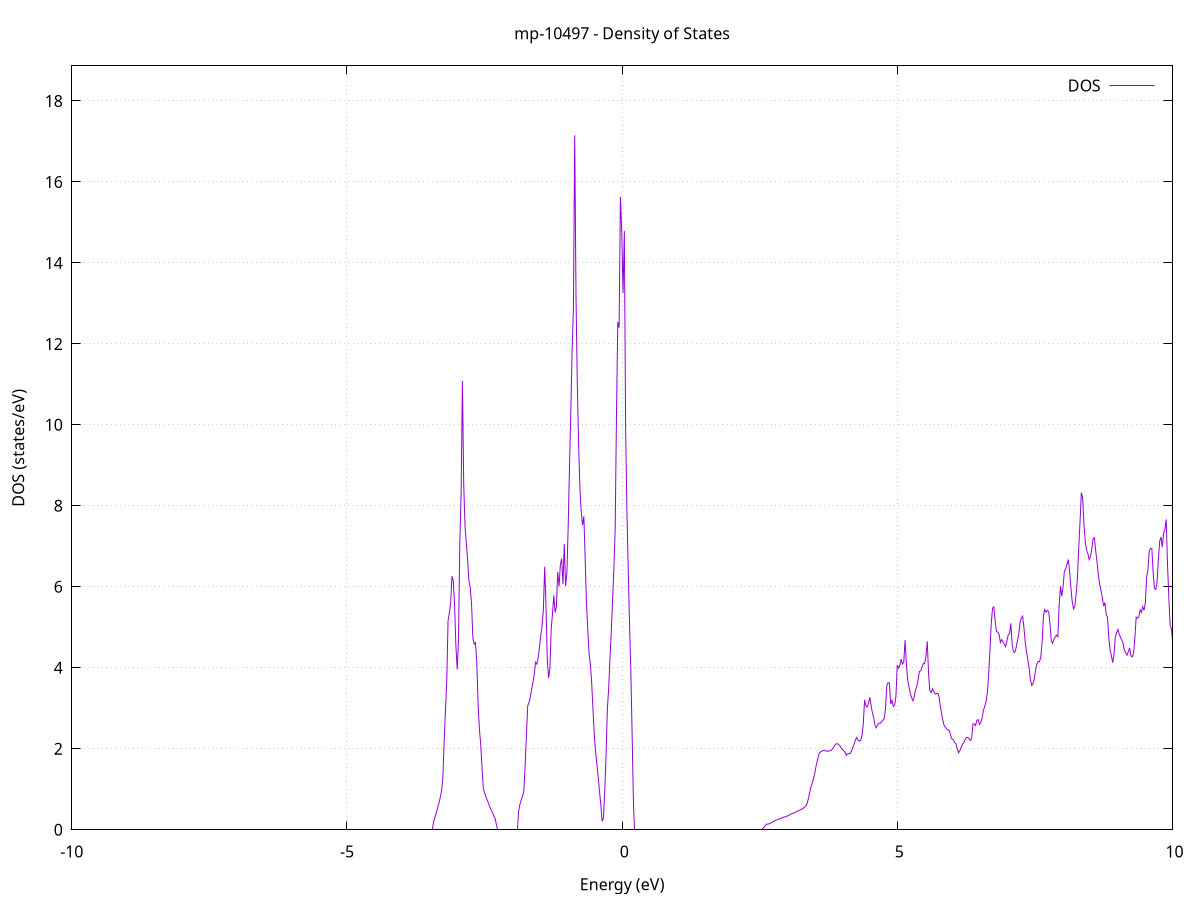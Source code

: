 set title 'mp-10497 - Density of States'
set xlabel 'Energy (eV)'
set ylabel 'DOS (states/eV)'
set grid
set xrange [-10:10]
set yrange [0:18.866]
set xzeroaxis lt -1
set terminal png size 800,600
set output 'mp-10497_dos_gnuplot.png'
plot '-' using 1:2 with lines title 'DOS'
-34.813600 0.000000
-34.789800 0.000000
-34.766100 0.000000
-34.742400 0.000000
-34.718700 0.000000
-34.694900 0.000000
-34.671200 0.000000
-34.647500 0.000000
-34.623800 0.000000
-34.600000 0.000000
-34.576300 0.000000
-34.552600 0.000000
-34.528900 0.000000
-34.505100 0.000000
-34.481400 0.000000
-34.457700 0.000000
-34.434000 0.000000
-34.410200 0.000000
-34.386500 0.000000
-34.362800 0.000000
-34.339000 0.000000
-34.315300 0.000000
-34.291600 0.000000
-34.267900 0.000000
-34.244100 0.000000
-34.220400 0.000000
-34.196700 0.000000
-34.173000 0.000000
-34.149200 0.000000
-34.125500 0.000000
-34.101800 0.000000
-34.078100 0.000000
-34.054300 0.000000
-34.030600 0.000000
-34.006900 0.000000
-33.983200 0.000000
-33.959400 0.000000
-33.935700 0.000000
-33.912000 0.000000
-33.888300 0.000000
-33.864500 0.000000
-33.840800 0.000000
-33.817100 0.000000
-33.793400 0.000000
-33.769600 0.000000
-33.745900 0.000000
-33.722200 0.000000
-33.698400 0.000000
-33.674700 0.000000
-33.651000 0.000000
-33.627300 0.000000
-33.603500 0.000000
-33.579800 0.000000
-33.556100 0.000000
-33.532400 0.000000
-33.508600 0.000000
-33.484900 0.000000
-33.461200 0.000000
-33.437500 0.000000
-33.413700 0.000000
-33.390000 0.000000
-33.366300 0.000000
-33.342600 0.000000
-33.318800 0.000000
-33.295100 0.000000
-33.271400 0.000000
-33.247700 0.000000
-33.223900 0.000000
-33.200200 0.000000
-33.176500 0.000000
-33.152800 0.000000
-33.129000 0.000000
-33.105300 0.000000
-33.081600 0.000000
-33.057800 0.000000
-33.034100 0.000000
-33.010400 0.000000
-32.986700 0.000000
-32.962900 0.000000
-32.939200 0.000000
-32.915500 0.000000
-32.891800 0.000000
-32.868000 0.000000
-32.844300 0.000000
-32.820600 0.000000
-32.796900 0.000000
-32.773100 0.000000
-32.749400 0.000000
-32.725700 0.000000
-32.702000 0.000000
-32.678200 0.000000
-32.654500 33.841300
-32.630800 0.000000
-32.607100 0.000000
-32.583300 0.000000
-32.559600 0.000000
-32.535900 0.000000
-32.512200 0.000000
-32.488400 0.000000
-32.464700 0.000000
-32.441000 0.000000
-32.417300 0.000000
-32.393500 0.000000
-32.369800 0.000000
-32.346100 0.000000
-32.322300 0.000000
-32.298600 0.000000
-32.274900 0.000000
-32.251200 0.000000
-32.227400 0.000000
-32.203700 0.000000
-32.180000 0.000000
-32.156300 0.000000
-32.132500 0.000000
-32.108800 0.000000
-32.085100 0.000000
-32.061400 0.000000
-32.037600 0.000000
-32.013900 0.000000
-31.990200 0.000000
-31.966500 0.000000
-31.942700 0.000000
-31.919000 0.000000
-31.895300 0.000000
-31.871600 0.000000
-31.847800 0.000000
-31.824100 0.000000
-31.800400 0.000000
-31.776700 0.000000
-31.752900 0.000000
-31.729200 0.000000
-31.705500 0.000000
-31.681700 0.000000
-31.658000 0.000000
-31.634300 0.000000
-31.610600 0.000000
-31.586800 0.000000
-31.563100 0.000000
-31.539400 0.000000
-31.515700 0.000000
-31.491900 0.000000
-31.468200 0.000000
-31.444500 0.000000
-31.420800 0.000000
-31.397000 0.000000
-31.373300 0.000000
-31.349600 0.000000
-31.325900 0.000000
-31.302100 0.000000
-31.278400 0.000000
-31.254700 0.000000
-31.231000 0.000000
-31.207200 0.000000
-31.183500 0.000000
-31.159800 0.000000
-31.136100 0.000000
-31.112300 0.000000
-31.088600 0.000000
-31.064900 0.000000
-31.041100 0.000000
-31.017400 0.000000
-30.993700 0.000000
-30.970000 0.000000
-30.946200 0.000000
-30.922500 0.000000
-30.898800 0.000000
-30.875100 0.000000
-30.851300 0.000000
-30.827600 0.000000
-30.803900 0.000000
-30.780200 0.000000
-30.756400 0.000000
-30.732700 0.000000
-30.709000 0.000000
-30.685300 0.000000
-30.661500 0.000000
-30.637800 0.000000
-30.614100 0.000000
-30.590400 0.000000
-30.566600 0.000000
-30.542900 0.000000
-30.519200 0.000000
-30.495500 0.000000
-30.471700 0.000000
-30.448000 0.000000
-30.424300 0.000000
-30.400500 0.000000
-30.376800 0.000000
-30.353100 0.000000
-30.329400 0.000000
-30.305600 0.000000
-30.281900 0.000000
-30.258200 0.000000
-30.234500 0.000000
-30.210700 0.000000
-30.187000 0.000000
-30.163300 0.000000
-30.139600 0.000000
-30.115800 0.000000
-30.092100 0.000000
-30.068400 0.000000
-30.044700 0.000000
-30.020900 0.000000
-29.997200 0.000000
-29.973500 0.000000
-29.949800 0.000000
-29.926000 0.000000
-29.902300 0.000000
-29.878600 0.000000
-29.854900 0.000000
-29.831100 0.000000
-29.807400 0.000000
-29.783700 0.000000
-29.760000 0.000000
-29.736200 0.000000
-29.712500 0.000000
-29.688800 0.000000
-29.665000 0.000000
-29.641300 0.000000
-29.617600 0.000000
-29.593900 0.000000
-29.570100 0.000000
-29.546400 0.000000
-29.522700 0.000000
-29.499000 0.000000
-29.475200 0.000000
-29.451500 0.000000
-29.427800 0.000000
-29.404100 0.000000
-29.380300 0.000000
-29.356600 0.000000
-29.332900 0.000000
-29.309200 0.000000
-29.285400 0.000000
-29.261700 0.000000
-29.238000 0.000000
-29.214300 0.000000
-29.190500 0.000000
-29.166800 0.000000
-29.143100 0.000000
-29.119400 0.000000
-29.095600 0.000000
-29.071900 0.000000
-29.048200 0.000000
-29.024400 0.000000
-29.000700 0.000000
-28.977000 0.000000
-28.953300 0.000000
-28.929500 0.000000
-28.905800 0.000000
-28.882100 0.000000
-28.858400 0.000000
-28.834600 0.000000
-28.810900 0.000000
-28.787200 0.000000
-28.763500 0.000000
-28.739700 0.000000
-28.716000 0.000000
-28.692300 0.000000
-28.668600 0.000000
-28.644800 0.000000
-28.621100 0.000000
-28.597400 0.000000
-28.573700 0.000000
-28.549900 0.000000
-28.526200 0.000000
-28.502500 0.000000
-28.478800 0.000000
-28.455000 0.000000
-28.431300 0.000000
-28.407600 0.000000
-28.383800 0.000000
-28.360100 0.000000
-28.336400 0.000000
-28.312700 0.000000
-28.288900 0.000000
-28.265200 0.000000
-28.241500 0.000000
-28.217800 0.000000
-28.194000 0.000000
-28.170300 0.000000
-28.146600 0.000000
-28.122900 0.000000
-28.099100 0.000000
-28.075400 0.000000
-28.051700 0.000000
-28.028000 0.000000
-28.004200 0.000000
-27.980500 0.000000
-27.956800 0.000000
-27.933100 0.000000
-27.909300 0.000000
-27.885600 0.000000
-27.861900 0.000000
-27.838200 0.000000
-27.814400 0.000000
-27.790700 0.000000
-27.767000 0.000000
-27.743200 0.000000
-27.719500 0.000000
-27.695800 0.000000
-27.672100 0.000000
-27.648300 0.000000
-27.624600 0.000000
-27.600900 0.000000
-27.577200 0.000000
-27.553400 0.000000
-27.529700 0.000000
-27.506000 0.000000
-27.482300 0.000000
-27.458500 0.000000
-27.434800 0.000000
-27.411100 0.000000
-27.387400 0.000000
-27.363600 0.000000
-27.339900 0.000000
-27.316200 0.000000
-27.292500 0.000000
-27.268700 0.000000
-27.245000 0.000000
-27.221300 0.000000
-27.197600 0.000000
-27.173800 0.000000
-27.150100 0.000000
-27.126400 0.000000
-27.102600 0.000000
-27.078900 0.000000
-27.055200 0.000000
-27.031500 0.000000
-27.007700 0.000000
-26.984000 0.000000
-26.960300 0.000000
-26.936600 0.000000
-26.912800 0.000000
-26.889100 0.000000
-26.865400 0.000000
-26.841700 0.000000
-26.817900 0.000000
-26.794200 0.000000
-26.770500 0.000000
-26.746800 0.000000
-26.723000 0.000000
-26.699300 0.000000
-26.675600 0.000000
-26.651900 0.000000
-26.628100 0.000000
-26.604400 0.000000
-26.580700 0.000000
-26.557000 0.000000
-26.533200 0.000000
-26.509500 0.000000
-26.485800 0.000000
-26.462100 0.000000
-26.438300 0.000000
-26.414600 0.000000
-26.390900 0.000000
-26.367100 0.000000
-26.343400 0.000000
-26.319700 0.000000
-26.296000 0.000000
-26.272200 0.000000
-26.248500 0.000000
-26.224800 0.000000
-26.201100 0.000000
-26.177300 0.000000
-26.153600 0.000000
-26.129900 0.000000
-26.106200 0.000000
-26.082400 0.000000
-26.058700 0.000000
-26.035000 0.000000
-26.011300 0.000000
-25.987500 0.000000
-25.963800 0.000000
-25.940100 0.000000
-25.916400 0.000000
-25.892600 0.000000
-25.868900 0.000000
-25.845200 0.000000
-25.821500 0.000000
-25.797700 0.000000
-25.774000 0.000000
-25.750300 0.000000
-25.726500 0.000000
-25.702800 0.000000
-25.679100 0.000000
-25.655400 0.000000
-25.631600 0.000000
-25.607900 0.000000
-25.584200 0.000000
-25.560500 0.000000
-25.536700 0.000000
-25.513000 0.000000
-25.489300 0.000000
-25.465600 0.000000
-25.441800 0.000000
-25.418100 0.000000
-25.394400 0.000000
-25.370700 0.000000
-25.346900 0.000000
-25.323200 0.000000
-25.299500 0.000000
-25.275800 0.000000
-25.252000 0.000000
-25.228300 0.000000
-25.204600 0.000000
-25.180900 0.000000
-25.157100 0.000000
-25.133400 0.000000
-25.109700 0.000000
-25.085900 0.000000
-25.062200 0.000000
-25.038500 0.000000
-25.014800 0.000000
-24.991000 0.000000
-24.967300 0.000000
-24.943600 0.000000
-24.919900 0.000000
-24.896100 0.000000
-24.872400 0.000000
-24.848700 0.000000
-24.825000 0.000000
-24.801200 0.000000
-24.777500 0.000000
-24.753800 0.000000
-24.730100 0.000000
-24.706300 0.000000
-24.682600 0.000000
-24.658900 0.000000
-24.635200 0.000000
-24.611400 0.000000
-24.587700 0.000000
-24.564000 0.000000
-24.540300 0.000000
-24.516500 0.000000
-24.492800 0.000000
-24.469100 0.000000
-24.445300 0.000000
-24.421600 0.000000
-24.397900 0.000000
-24.374200 0.000000
-24.350400 0.000000
-24.326700 0.000000
-24.303000 0.000000
-24.279300 0.000000
-24.255500 0.000000
-24.231800 0.000000
-24.208100 0.000000
-24.184400 0.000000
-24.160600 0.000000
-24.136900 0.000000
-24.113200 0.000000
-24.089500 0.000000
-24.065700 0.000000
-24.042000 0.000000
-24.018300 0.000000
-23.994600 0.000000
-23.970800 0.000000
-23.947100 0.000000
-23.923400 0.000000
-23.899700 0.000000
-23.875900 0.000000
-23.852200 0.000000
-23.828500 0.000000
-23.804800 0.000000
-23.781000 0.000000
-23.757300 0.000000
-23.733600 0.000000
-23.709800 0.000000
-23.686100 0.000000
-23.662400 0.000000
-23.638700 0.000000
-23.614900 0.000000
-23.591200 0.000000
-23.567500 0.000000
-23.543800 0.000000
-23.520000 0.000000
-23.496300 0.000000
-23.472600 0.000000
-23.448900 0.000000
-23.425100 0.000000
-23.401400 0.000000
-23.377700 0.000000
-23.354000 0.000000
-23.330200 0.000000
-23.306500 0.000000
-23.282800 0.000000
-23.259100 0.000000
-23.235300 0.000000
-23.211600 0.000000
-23.187900 0.000000
-23.164200 0.000000
-23.140400 0.000000
-23.116700 0.000000
-23.093000 0.000000
-23.069200 0.000000
-23.045500 0.000000
-23.021800 0.000000
-22.998100 0.000000
-22.974300 0.000000
-22.950600 0.000000
-22.926900 0.000000
-22.903200 0.000000
-22.879400 0.000000
-22.855700 0.000000
-22.832000 0.000000
-22.808300 0.000000
-22.784500 0.000000
-22.760800 0.000000
-22.737100 0.000000
-22.713400 0.000000
-22.689600 0.000000
-22.665900 0.000000
-22.642200 0.000000
-22.618500 0.000000
-22.594700 0.000000
-22.571000 0.000000
-22.547300 0.000000
-22.523600 0.000000
-22.499800 0.000000
-22.476100 0.000000
-22.452400 0.000000
-22.428600 0.000000
-22.404900 0.000000
-22.381200 0.000000
-22.357500 0.000000
-22.333700 0.000000
-22.310000 0.000000
-22.286300 0.000000
-22.262600 0.000000
-22.238800 0.000000
-22.215100 0.000000
-22.191400 0.000000
-22.167700 0.000000
-22.143900 0.000000
-22.120200 0.000000
-22.096500 0.000000
-22.072800 0.000000
-22.049000 0.000000
-22.025300 0.000000
-22.001600 0.000000
-21.977900 0.000000
-21.954100 0.000000
-21.930400 0.000000
-21.906700 0.000000
-21.883000 0.000000
-21.859200 0.000000
-21.835500 0.000000
-21.811800 0.000000
-21.788000 0.000000
-21.764300 0.000000
-21.740600 0.000000
-21.716900 0.000000
-21.693100 0.000000
-21.669400 0.000000
-21.645700 0.000000
-21.622000 0.000000
-21.598200 0.000000
-21.574500 0.000000
-21.550800 0.000000
-21.527100 0.000000
-21.503300 0.000000
-21.479600 0.000000
-21.455900 0.000000
-21.432200 0.000000
-21.408400 0.000000
-21.384700 0.000000
-21.361000 0.000000
-21.337300 0.000000
-21.313500 0.000000
-21.289800 0.000000
-21.266100 0.000000
-21.242400 0.000000
-21.218600 0.000000
-21.194900 0.000000
-21.171200 0.000000
-21.147400 0.000000
-21.123700 0.000000
-21.100000 0.000000
-21.076300 0.000000
-21.052500 0.000000
-21.028800 0.000000
-21.005100 0.000000
-20.981400 0.000000
-20.957600 0.000000
-20.933900 0.000000
-20.910200 0.000000
-20.886500 0.000000
-20.862700 0.000000
-20.839000 0.000000
-20.815300 0.000000
-20.791600 0.000000
-20.767800 0.000000
-20.744100 0.000000
-20.720400 0.000000
-20.696700 0.000000
-20.672900 0.000000
-20.649200 0.000000
-20.625500 0.000000
-20.601800 0.000000
-20.578000 0.000000
-20.554300 0.000000
-20.530600 0.000000
-20.506900 0.000000
-20.483100 0.000000
-20.459400 0.000000
-20.435700 0.000000
-20.411900 0.000000
-20.388200 0.000000
-20.364500 0.000000
-20.340800 0.000000
-20.317000 0.000000
-20.293300 0.000000
-20.269600 0.000000
-20.245900 0.000000
-20.222100 0.000000
-20.198400 0.000000
-20.174700 0.000000
-20.151000 0.000000
-20.127200 0.000000
-20.103500 0.000000
-20.079800 0.000000
-20.056100 0.000000
-20.032300 0.000000
-20.008600 0.000000
-19.984900 0.000000
-19.961200 0.000000
-19.937400 0.000000
-19.913700 0.000000
-19.890000 0.000000
-19.866300 0.000000
-19.842500 0.000000
-19.818800 0.000000
-19.795100 0.000000
-19.771300 0.000000
-19.747600 0.000000
-19.723900 0.000000
-19.700200 0.000000
-19.676400 0.000000
-19.652700 0.000000
-19.629000 0.000000
-19.605300 0.000000
-19.581500 0.000000
-19.557800 0.000000
-19.534100 0.000000
-19.510400 0.000000
-19.486600 0.000000
-19.462900 0.000000
-19.439200 0.000000
-19.415500 0.000000
-19.391700 0.000000
-19.368000 0.000000
-19.344300 0.000000
-19.320600 0.000000
-19.296800 0.000000
-19.273100 0.000000
-19.249400 0.000000
-19.225700 0.000000
-19.201900 0.000000
-19.178200 0.000000
-19.154500 0.000000
-19.130700 0.000000
-19.107000 0.000000
-19.083300 0.000000
-19.059600 0.000000
-19.035800 0.000000
-19.012100 0.000000
-18.988400 0.000000
-18.964700 0.000000
-18.940900 0.000000
-18.917200 0.000000
-18.893500 0.000000
-18.869800 0.000000
-18.846000 0.000000
-18.822300 0.000000
-18.798600 0.000000
-18.774900 0.000000
-18.751100 0.000000
-18.727400 0.000000
-18.703700 0.000000
-18.680000 0.000000
-18.656200 0.000000
-18.632500 0.000000
-18.608800 0.000000
-18.585100 0.000000
-18.561300 0.000000
-18.537600 0.000000
-18.513900 0.000000
-18.490100 0.000000
-18.466400 0.000000
-18.442700 0.000000
-18.419000 0.000000
-18.395200 0.000000
-18.371500 0.000000
-18.347800 0.000000
-18.324100 0.000000
-18.300300 0.000000
-18.276600 0.000000
-18.252900 0.000000
-18.229200 0.000000
-18.205400 0.000000
-18.181700 0.000000
-18.158000 0.000000
-18.134300 0.000000
-18.110500 0.000000
-18.086800 0.000000
-18.063100 0.000000
-18.039400 0.000000
-18.015600 0.000000
-17.991900 0.000000
-17.968200 0.000000
-17.944500 0.000000
-17.920700 0.000000
-17.897000 0.000000
-17.873300 0.000000
-17.849500 0.000000
-17.825800 0.000000
-17.802100 0.000000
-17.778400 0.000000
-17.754600 0.000000
-17.730900 0.000000
-17.707200 0.000000
-17.683500 0.000000
-17.659700 0.000000
-17.636000 0.000000
-17.612300 0.000000
-17.588600 0.000000
-17.564800 0.000000
-17.541100 0.000000
-17.517400 0.000000
-17.493700 0.000000
-17.469900 0.000000
-17.446200 0.000000
-17.422500 0.000000
-17.398800 0.000000
-17.375000 0.000000
-17.351300 0.000000
-17.327600 0.000000
-17.303900 0.000000
-17.280100 0.000000
-17.256400 0.000000
-17.232700 0.000000
-17.209000 0.000000
-17.185200 0.000000
-17.161500 0.000000
-17.137800 0.000000
-17.114000 0.000000
-17.090300 0.000000
-17.066600 0.000000
-17.042900 0.000000
-17.019100 0.000000
-16.995400 0.000000
-16.971700 0.000000
-16.948000 0.000000
-16.924200 0.000000
-16.900500 0.000000
-16.876800 0.000000
-16.853100 0.000000
-16.829300 0.000000
-16.805600 0.000000
-16.781900 0.000000
-16.758200 0.000000
-16.734400 0.000000
-16.710700 0.000000
-16.687000 0.000000
-16.663300 0.000000
-16.639500 0.000000
-16.615800 0.000000
-16.592100 0.000000
-16.568400 0.000000
-16.544600 0.000000
-16.520900 0.000000
-16.497200 0.000000
-16.473400 0.000000
-16.449700 0.000000
-16.426000 0.000000
-16.402300 0.000000
-16.378500 0.000000
-16.354800 0.000000
-16.331100 0.000000
-16.307400 0.000000
-16.283600 0.000000
-16.259900 0.000000
-16.236200 0.000000
-16.212500 0.000000
-16.188700 0.000000
-16.165000 0.000000
-16.141300 0.000000
-16.117600 0.000000
-16.093800 0.000000
-16.070100 0.000000
-16.046400 0.000000
-16.022700 0.000000
-15.998900 0.000000
-15.975200 0.000000
-15.951500 0.000000
-15.927800 0.000000
-15.904000 0.000000
-15.880300 0.000000
-15.856600 0.000000
-15.832800 0.000000
-15.809100 0.000000
-15.785400 0.000000
-15.761700 0.000000
-15.737900 0.000000
-15.714200 0.000000
-15.690500 0.000000
-15.666800 0.000000
-15.643000 0.000000
-15.619300 0.000000
-15.595600 0.000000
-15.571900 0.000000
-15.548100 0.000000
-15.524400 0.000000
-15.500700 0.000000
-15.477000 0.000000
-15.453200 0.000000
-15.429500 0.000000
-15.405800 0.000000
-15.382100 0.000000
-15.358300 0.000000
-15.334600 0.000000
-15.310900 0.000000
-15.287200 0.000000
-15.263400 0.000000
-15.239700 0.000000
-15.216000 0.000000
-15.192200 0.000000
-15.168500 0.000000
-15.144800 0.000000
-15.121100 0.000000
-15.097300 0.000000
-15.073600 0.000000
-15.049900 0.032700
-15.026200 1.826500
-15.002400 8.317800
-14.978700 14.246000
-14.955000 26.195500
-14.931300 27.872100
-14.907500 24.795100
-14.883800 34.789000
-14.860100 15.314700
-14.836400 19.251700
-14.812600 36.856200
-14.788900 29.532200
-14.765200 41.607200
-14.741500 72.640700
-14.717700 55.333500
-14.694000 54.008800
-14.670300 27.498900
-14.646600 0.000000
-14.622800 0.000000
-14.599100 0.000000
-14.575400 0.000000
-14.551700 0.000000
-14.527900 0.000000
-14.504200 0.000000
-14.480500 0.000000
-14.456700 0.000000
-14.433000 0.000000
-14.409300 0.000000
-14.385600 0.000000
-14.361800 0.000000
-14.338100 0.000000
-14.314400 0.000000
-14.290700 0.000000
-14.266900 0.000000
-14.243200 0.000000
-14.219500 0.000000
-14.195800 0.000000
-14.172000 0.000000
-14.148300 0.000000
-14.124600 0.000000
-14.100900 0.000000
-14.077100 0.000000
-14.053400 0.000000
-14.029700 0.000000
-14.006000 0.000000
-13.982200 0.000000
-13.958500 0.000000
-13.934800 0.000000
-13.911100 0.000000
-13.887300 0.000000
-13.863600 0.000000
-13.839900 0.000000
-13.816100 0.000000
-13.792400 0.000000
-13.768700 0.000000
-13.745000 0.000000
-13.721200 0.000000
-13.697500 0.000000
-13.673800 0.000000
-13.650100 0.000000
-13.626300 0.000000
-13.602600 0.000000
-13.578900 0.000000
-13.555200 0.000000
-13.531400 0.000000
-13.507700 0.000000
-13.484000 0.000000
-13.460300 0.000000
-13.436500 0.000000
-13.412800 0.000000
-13.389100 0.000000
-13.365400 0.000000
-13.341600 0.000000
-13.317900 0.000000
-13.294200 0.000000
-13.270500 0.000000
-13.246700 0.000000
-13.223000 0.000000
-13.199300 0.000000
-13.175500 0.000000
-13.151800 0.000000
-13.128100 0.000000
-13.104400 0.000000
-13.080600 0.000000
-13.056900 0.000000
-13.033200 0.000000
-13.009500 0.000000
-12.985700 0.000000
-12.962000 0.000000
-12.938300 0.000000
-12.914600 0.000000
-12.890800 0.000000
-12.867100 0.000000
-12.843400 0.000000
-12.819700 0.000000
-12.795900 0.000000
-12.772200 0.000000
-12.748500 0.000000
-12.724800 0.000000
-12.701000 0.000000
-12.677300 0.000000
-12.653600 0.000000
-12.629900 0.000000
-12.606100 0.000000
-12.582400 0.000000
-12.558700 0.000000
-12.534900 0.000000
-12.511200 0.000000
-12.487500 0.000000
-12.463800 0.000000
-12.440000 0.000000
-12.416300 0.000000
-12.392600 0.000000
-12.368900 0.000000
-12.345100 0.000000
-12.321400 0.000000
-12.297700 0.000000
-12.274000 0.000000
-12.250200 0.000000
-12.226500 0.000000
-12.202800 0.000000
-12.179100 0.000000
-12.155300 0.000000
-12.131600 0.000000
-12.107900 0.000000
-12.084200 0.000000
-12.060400 0.000000
-12.036700 0.000000
-12.013000 0.000000
-11.989300 0.000000
-11.965500 0.000000
-11.941800 0.000000
-11.918100 0.000000
-11.894300 0.000000
-11.870600 0.000000
-11.846900 0.000000
-11.823200 0.000000
-11.799400 0.000000
-11.775700 0.000000
-11.752000 0.000000
-11.728300 0.000000
-11.704500 0.222700
-11.680800 0.647500
-11.657100 1.015800
-11.633400 1.315700
-11.609600 1.676100
-11.585900 2.142900
-11.562200 2.685100
-11.538500 4.674900
-11.514700 11.321600
-11.491000 15.925900
-11.467300 19.527700
-11.443600 23.202100
-11.419800 22.874300
-11.396100 28.914000
-11.372400 18.060100
-11.348700 10.090100
-11.324900 5.659700
-11.301200 1.014500
-11.277500 0.000000
-11.253800 0.000000
-11.230000 0.000000
-11.206300 0.000000
-11.182600 0.000000
-11.158800 0.000000
-11.135100 0.000000
-11.111400 0.000000
-11.087700 0.000000
-11.063900 0.000000
-11.040200 0.000000
-11.016500 0.000000
-10.992800 0.000000
-10.969000 0.000000
-10.945300 0.000000
-10.921600 0.000000
-10.897900 0.000000
-10.874100 0.000000
-10.850400 0.000000
-10.826700 0.000000
-10.803000 0.000000
-10.779200 0.000000
-10.755500 0.000000
-10.731800 0.000000
-10.708100 0.000000
-10.684300 0.000000
-10.660600 0.000000
-10.636900 0.000000
-10.613200 0.000000
-10.589400 0.000000
-10.565700 0.000000
-10.542000 0.000000
-10.518200 0.000000
-10.494500 0.000000
-10.470800 0.000000
-10.447100 0.000000
-10.423300 0.000000
-10.399600 0.000000
-10.375900 0.000000
-10.352200 0.000000
-10.328400 0.000000
-10.304700 0.000000
-10.281000 0.000000
-10.257300 0.000000
-10.233500 0.000000
-10.209800 0.000000
-10.186100 0.000000
-10.162400 0.000000
-10.138600 0.000000
-10.114900 0.000000
-10.091200 0.000000
-10.067500 0.000000
-10.043700 0.000000
-10.020000 0.000000
-9.996300 0.000000
-9.972600 0.000000
-9.948800 0.000000
-9.925100 0.000000
-9.901400 0.000000
-9.877600 0.000000
-9.853900 0.000000
-9.830200 0.000000
-9.806500 0.000000
-9.782700 0.000000
-9.759000 0.000000
-9.735300 0.000000
-9.711600 0.000000
-9.687800 0.000000
-9.664100 0.000000
-9.640400 0.000000
-9.616700 0.000000
-9.592900 0.000000
-9.569200 0.000000
-9.545500 0.000000
-9.521800 0.000000
-9.498000 0.000000
-9.474300 0.000000
-9.450600 0.000000
-9.426900 0.000000
-9.403100 0.000000
-9.379400 0.000000
-9.355700 0.000000
-9.332000 0.000000
-9.308200 0.000000
-9.284500 0.000000
-9.260800 0.000000
-9.237000 0.000000
-9.213300 0.000000
-9.189600 0.000000
-9.165900 0.000000
-9.142100 0.000000
-9.118400 0.000000
-9.094700 0.000000
-9.071000 0.000000
-9.047200 0.000000
-9.023500 0.000000
-8.999800 0.000000
-8.976100 0.000000
-8.952300 0.000000
-8.928600 0.000000
-8.904900 0.000000
-8.881200 0.000000
-8.857400 0.000000
-8.833700 0.000000
-8.810000 0.000000
-8.786300 0.000000
-8.762500 0.000000
-8.738800 0.000000
-8.715100 0.000000
-8.691400 0.000000
-8.667600 0.000000
-8.643900 0.000000
-8.620200 0.000000
-8.596500 0.000000
-8.572700 0.000000
-8.549000 0.000000
-8.525300 0.000000
-8.501500 0.000000
-8.477800 0.000000
-8.454100 0.000000
-8.430400 0.000000
-8.406600 0.000000
-8.382900 0.000000
-8.359200 0.000000
-8.335500 0.000000
-8.311700 0.000000
-8.288000 0.000000
-8.264300 0.000000
-8.240600 0.000000
-8.216800 0.000000
-8.193100 0.000000
-8.169400 0.000000
-8.145700 0.000000
-8.121900 0.000000
-8.098200 0.000000
-8.074500 0.000000
-8.050800 0.000000
-8.027000 0.000000
-8.003300 0.000000
-7.979600 0.000000
-7.955900 0.000000
-7.932100 0.000000
-7.908400 0.000000
-7.884700 0.000000
-7.860900 0.000000
-7.837200 0.000000
-7.813500 0.000000
-7.789800 0.000000
-7.766000 0.000000
-7.742300 0.000000
-7.718600 0.000000
-7.694900 0.000000
-7.671100 0.000000
-7.647400 0.000000
-7.623700 0.000000
-7.600000 0.000000
-7.576200 0.000000
-7.552500 0.000000
-7.528800 0.000000
-7.505100 0.000000
-7.481300 0.000000
-7.457600 0.000000
-7.433900 0.000000
-7.410200 0.000000
-7.386400 0.000000
-7.362700 0.000000
-7.339000 0.000000
-7.315300 0.000000
-7.291500 0.000000
-7.267800 0.000000
-7.244100 0.000000
-7.220300 0.000000
-7.196600 0.000000
-7.172900 0.000000
-7.149200 0.000000
-7.125400 0.000000
-7.101700 0.000000
-7.078000 0.000000
-7.054300 0.000000
-7.030500 0.000000
-7.006800 0.000000
-6.983100 0.000000
-6.959400 0.000000
-6.935600 0.000000
-6.911900 0.000000
-6.888200 0.000000
-6.864500 0.000000
-6.840700 0.000000
-6.817000 0.000000
-6.793300 0.000000
-6.769600 0.000000
-6.745800 0.000000
-6.722100 0.000000
-6.698400 0.000000
-6.674700 0.000000
-6.650900 0.000000
-6.627200 0.000000
-6.603500 0.000000
-6.579700 0.000000
-6.556000 0.000000
-6.532300 0.000000
-6.508600 0.000000
-6.484800 0.000000
-6.461100 0.000000
-6.437400 0.000000
-6.413700 0.000000
-6.389900 0.000000
-6.366200 0.000000
-6.342500 0.000000
-6.318800 0.000000
-6.295000 0.000000
-6.271300 0.000000
-6.247600 0.000000
-6.223900 0.000000
-6.200100 0.000000
-6.176400 0.000000
-6.152700 0.000000
-6.129000 0.000000
-6.105200 0.000000
-6.081500 0.000000
-6.057800 0.000000
-6.034100 0.000000
-6.010300 0.000000
-5.986600 0.000000
-5.962900 0.000000
-5.939100 0.000000
-5.915400 0.000000
-5.891700 0.000000
-5.868000 0.000000
-5.844200 0.000000
-5.820500 0.000000
-5.796800 0.000000
-5.773100 0.000000
-5.749300 0.000000
-5.725600 0.000000
-5.701900 0.000000
-5.678200 0.000000
-5.654400 0.000000
-5.630700 0.000000
-5.607000 0.000000
-5.583300 0.000000
-5.559500 0.000000
-5.535800 0.000000
-5.512100 0.000000
-5.488400 0.000000
-5.464600 0.000000
-5.440900 0.000000
-5.417200 0.000000
-5.393500 0.000000
-5.369700 0.000000
-5.346000 0.000000
-5.322300 0.000000
-5.298600 0.000000
-5.274800 0.000000
-5.251100 0.000000
-5.227400 0.000000
-5.203600 0.000000
-5.179900 0.000000
-5.156200 0.000000
-5.132500 0.000000
-5.108700 0.000000
-5.085000 0.000000
-5.061300 0.000000
-5.037600 0.000000
-5.013800 0.000000
-4.990100 0.000000
-4.966400 0.000000
-4.942700 0.000000
-4.918900 0.000000
-4.895200 0.000000
-4.871500 0.000000
-4.847800 0.000000
-4.824000 0.000000
-4.800300 0.000000
-4.776600 0.000000
-4.752900 0.000000
-4.729100 0.000000
-4.705400 0.000000
-4.681700 0.000000
-4.658000 0.000000
-4.634200 0.000000
-4.610500 0.000000
-4.586800 0.000000
-4.563000 0.000000
-4.539300 0.000000
-4.515600 0.000000
-4.491900 0.000000
-4.468100 0.000000
-4.444400 0.000000
-4.420700 0.000000
-4.397000 0.000000
-4.373200 0.000000
-4.349500 0.000000
-4.325800 0.000000
-4.302100 0.000000
-4.278300 0.000000
-4.254600 0.000000
-4.230900 0.000000
-4.207200 0.000000
-4.183400 0.000000
-4.159700 0.000000
-4.136000 0.000000
-4.112300 0.000000
-4.088500 0.000000
-4.064800 0.000000
-4.041100 0.000000
-4.017400 0.000000
-3.993600 0.000000
-3.969900 0.000000
-3.946200 0.000000
-3.922400 0.000000
-3.898700 0.000000
-3.875000 0.000000
-3.851300 0.000000
-3.827500 0.000000
-3.803800 0.000000
-3.780100 0.000000
-3.756400 0.000000
-3.732600 0.000000
-3.708900 0.000000
-3.685200 0.000000
-3.661500 0.000000
-3.637700 0.000000
-3.614000 0.000000
-3.590300 0.000000
-3.566600 0.000000
-3.542800 0.000000
-3.519100 0.000000
-3.495400 0.000000
-3.471700 0.000000
-3.447900 0.013100
-3.424200 0.209400
-3.400500 0.315500
-3.376800 0.416400
-3.353000 0.545200
-3.329300 0.655900
-3.305600 0.797700
-3.281800 0.960200
-3.258100 1.267500
-3.234400 2.167900
-3.210700 2.936300
-3.186900 3.658500
-3.163200 5.165800
-3.139500 5.349600
-3.115800 5.590600
-3.092000 6.264100
-3.068300 6.143900
-3.044600 5.540500
-3.020900 4.546400
-2.997100 3.957800
-2.973400 4.694200
-2.949700 7.089200
-2.926000 8.293900
-2.902200 11.082400
-2.878500 8.523500
-2.854800 7.484800
-2.831100 7.077700
-2.807300 6.662700
-2.783600 6.146500
-2.759900 5.981600
-2.736200 5.573500
-2.712400 4.738400
-2.688700 4.586100
-2.665000 4.619800
-2.641200 4.133800
-2.617500 3.119700
-2.593800 2.485500
-2.570100 2.114200
-2.546300 1.544200
-2.522600 1.018700
-2.498900 0.907200
-2.475200 0.810900
-2.451400 0.735300
-2.427700 0.652700
-2.404000 0.559500
-2.380300 0.486300
-2.356500 0.429300
-2.332800 0.340100
-2.309100 0.287200
-2.285400 0.130000
-2.261600 0.001300
-2.237900 0.000000
-2.214200 0.000000
-2.190500 0.000000
-2.166700 0.000000
-2.143000 0.000000
-2.119300 0.000000
-2.095600 0.000000
-2.071800 0.000000
-2.048100 0.000000
-2.024400 0.000000
-2.000700 0.000000
-1.976900 0.000000
-1.953200 0.000000
-1.929500 0.000000
-1.905700 0.000000
-1.882000 0.446500
-1.858300 0.627300
-1.834600 0.735700
-1.810800 0.829000
-1.787100 0.941700
-1.763400 1.564100
-1.739700 2.313200
-1.715900 3.059600
-1.692200 3.146300
-1.668500 3.275400
-1.644800 3.475000
-1.621000 3.644500
-1.597300 3.831100
-1.573600 4.135700
-1.549900 4.090800
-1.526100 4.238900
-1.502400 4.506100
-1.478700 4.795600
-1.455000 5.036100
-1.431200 5.444000
-1.407500 6.496300
-1.383800 5.527400
-1.360100 4.197600
-1.336300 3.743800
-1.312600 3.971200
-1.288900 4.955400
-1.265100 5.348900
-1.241400 5.785100
-1.217700 5.364500
-1.194000 5.509700
-1.170200 6.366100
-1.146500 6.009000
-1.122800 6.549200
-1.099100 6.695900
-1.075300 6.063500
-1.051600 7.056500
-1.027900 6.020100
-1.004200 6.335300
-0.980400 7.485900
-0.956700 8.973300
-0.933000 10.317300
-0.909300 11.846000
-0.885500 12.866000
-0.861800 17.150700
-0.838100 13.144300
-0.814400 11.012500
-0.790600 9.495800
-0.766900 8.423600
-0.743200 7.847800
-0.719500 7.525400
-0.695700 7.741500
-0.672000 6.678000
-0.648300 5.600800
-0.624500 4.944500
-0.600800 4.341200
-0.577100 4.092300
-0.553400 3.627400
-0.529600 2.957000
-0.505900 2.322200
-0.482200 1.917900
-0.458500 1.604800
-0.434700 1.295500
-0.411000 0.938400
-0.387300 0.626700
-0.363600 0.204300
-0.339800 0.297400
-0.316100 0.947600
-0.292400 1.826100
-0.268700 2.975900
-0.244900 3.488300
-0.221200 4.223200
-0.197500 4.897100
-0.173800 5.685000
-0.150000 6.434100
-0.126300 7.444200
-0.102600 10.286000
-0.078900 12.540400
-0.055100 12.400800
-0.031400 15.632300
-0.007700 14.784100
0.016100 13.255200
0.039800 14.787100
0.063500 9.846000
0.087200 7.849400
0.111000 6.403400
0.134700 5.061200
0.158400 3.900500
0.182100 2.296400
0.205900 0.626700
0.229600 0.000000
0.253300 0.000000
0.277000 0.000000
0.300800 0.000000
0.324500 0.000000
0.348200 0.000000
0.371900 0.000000
0.395700 0.000000
0.419400 0.000000
0.443100 0.000000
0.466800 0.000000
0.490600 0.000000
0.514300 0.000000
0.538000 0.000000
0.561700 0.000000
0.585500 0.000000
0.609200 0.000000
0.632900 0.000000
0.656600 0.000000
0.680400 0.000000
0.704100 0.000000
0.727800 0.000000
0.751600 0.000000
0.775300 0.000000
0.799000 0.000000
0.822700 0.000000
0.846500 0.000000
0.870200 0.000000
0.893900 0.000000
0.917600 0.000000
0.941400 0.000000
0.965100 0.000000
0.988800 0.000000
1.012500 0.000000
1.036300 0.000000
1.060000 0.000000
1.083700 0.000000
1.107400 0.000000
1.131200 0.000000
1.154900 0.000000
1.178600 0.000000
1.202300 0.000000
1.226100 0.000000
1.249800 0.000000
1.273500 0.000000
1.297200 0.000000
1.321000 0.000000
1.344700 0.000000
1.368400 0.000000
1.392200 0.000000
1.415900 0.000000
1.439600 0.000000
1.463300 0.000000
1.487100 0.000000
1.510800 0.000000
1.534500 0.000000
1.558200 0.000000
1.582000 0.000000
1.605700 0.000000
1.629400 0.000000
1.653100 0.000000
1.676900 0.000000
1.700600 0.000000
1.724300 0.000000
1.748000 0.000000
1.771800 0.000000
1.795500 0.000000
1.819200 0.000000
1.842900 0.000000
1.866700 0.000000
1.890400 0.000000
1.914100 0.000000
1.937800 0.000000
1.961600 0.000000
1.985300 0.000000
2.009000 0.000000
2.032800 0.000000
2.056500 0.000000
2.080200 0.000000
2.103900 0.000000
2.127700 0.000000
2.151400 0.000000
2.175100 0.000000
2.198800 0.000000
2.222600 0.000000
2.246300 0.000000
2.270000 0.000000
2.293700 0.000000
2.317500 0.000000
2.341200 0.000000
2.364900 0.000000
2.388600 0.000000
2.412400 0.000000
2.436100 0.000000
2.459800 0.000000
2.483500 0.000000
2.507300 0.000000
2.531000 0.008100
2.554700 0.030400
2.578400 0.062800
2.602200 0.108600
2.625900 0.139900
2.649600 0.139200
2.673400 0.150300
2.697100 0.165200
2.720800 0.181600
2.744500 0.200400
2.768300 0.223800
2.792000 0.237500
2.815700 0.244300
2.839400 0.254900
2.863200 0.270300
2.886900 0.283200
2.910600 0.297800
2.934300 0.310100
2.958100 0.317900
2.981800 0.329300
3.005500 0.344300
3.029200 0.359900
3.053000 0.376000
3.076700 0.393000
3.100400 0.404300
3.124100 0.416900
3.147900 0.433800
3.171600 0.451000
3.195300 0.466500
3.219000 0.481500
3.242800 0.495800
3.266500 0.511900
3.290200 0.531900
3.314000 0.556200
3.337700 0.583000
3.361400 0.652600
3.385100 0.775700
3.408900 0.930900
3.432600 1.068900
3.456300 1.161900
3.480000 1.276100
3.503800 1.421800
3.527500 1.604100
3.551200 1.728800
3.574900 1.869700
3.598700 1.918200
3.622400 1.933200
3.646100 1.959600
3.669800 1.957600
3.693600 1.948900
3.717300 1.946000
3.741000 1.938000
3.764700 1.946500
3.788500 1.956400
3.812200 1.982000
3.835900 2.023200
3.859600 2.078500
3.883400 2.117900
3.907100 2.126800
3.930800 2.107000
3.954500 2.076000
3.978300 2.023400
4.002000 1.988000
4.025700 1.953900
4.049500 1.911700
4.073200 1.839200
4.096900 1.874100
4.120600 1.878900
4.144400 1.883000
4.168100 1.949600
4.191800 2.029300
4.215500 2.120500
4.239300 2.223100
4.263000 2.278500
4.286700 2.209800
4.310400 2.188200
4.334200 2.207800
4.357900 2.317000
4.381600 2.615200
4.405300 3.208000
4.429100 3.054700
4.452800 3.034600
4.476500 3.120400
4.500200 3.272100
4.524000 3.064100
4.547700 2.889700
4.571400 2.757200
4.595100 2.581400
4.618900 2.517100
4.642600 2.597600
4.666300 2.634700
4.690100 2.628100
4.713800 2.665800
4.737500 2.708400
4.761200 2.742800
4.785000 2.994000
4.808700 3.558600
4.832400 3.634800
4.856100 3.621100
4.879900 3.106700
4.903600 3.195000
4.927300 3.050100
4.951000 3.082500
4.974800 3.298400
4.998500 4.068100
5.022200 3.987400
5.045900 4.066200
5.069700 4.213500
5.093400 4.094300
5.117100 4.138400
5.140800 4.683000
5.164600 4.089100
5.188300 3.704800
5.212000 3.529200
5.235700 3.367500
5.259500 3.264400
5.283200 3.185700
5.306900 3.279400
5.330700 3.454800
5.354400 3.538600
5.378100 3.710500
5.401800 3.910100
5.425600 3.927300
5.449300 4.015200
5.473000 4.104900
5.496700 4.100100
5.520500 4.286000
5.544200 4.655000
5.567900 3.841300
5.591600 3.431700
5.615400 3.387200
5.639100 3.476800
5.662800 3.419100
5.686500 3.353500
5.710300 3.361200
5.734000 3.372900
5.757700 3.289500
5.781400 3.054000
5.805200 2.853700
5.828900 2.693000
5.852600 2.567600
5.876300 2.535700
5.900100 2.484400
5.923800 2.467200
5.947500 2.443500
5.971300 2.322800
5.995000 2.237500
6.018700 2.220900
6.042400 2.151800
6.066200 2.125900
6.089900 1.987500
6.113600 1.901700
6.137300 1.958600
6.161100 2.040600
6.184800 2.110800
6.208500 2.153300
6.232200 2.230000
6.256000 2.277300
6.279700 2.281000
6.303400 2.248200
6.327100 2.204500
6.350900 2.265100
6.374600 2.610400
6.398300 2.618100
6.422000 2.573700
6.445800 2.706800
6.469500 2.719000
6.493200 2.601700
6.516900 2.651700
6.540700 2.761500
6.564400 2.947900
6.588100 3.045400
6.611800 3.163500
6.635600 3.387700
6.659300 3.829800
6.683000 4.429100
6.706800 5.096400
6.730500 5.473800
6.754200 5.502300
6.777900 5.152300
6.801700 4.892900
6.825400 4.882500
6.849100 4.825100
6.872800 4.624700
6.896600 4.697000
6.920300 4.635300
6.944000 4.580500
6.967700 4.521300
6.991500 4.663400
7.015200 4.815400
7.038900 4.844300
7.062600 5.099700
7.086400 4.593600
7.110100 4.398800
7.133800 4.377700
7.157500 4.491200
7.181300 4.658400
7.205000 4.814200
7.228700 5.113600
7.252400 5.232600
7.276200 5.276200
7.299900 5.006500
7.323600 4.644000
7.347400 4.392600
7.371100 4.199300
7.394800 3.995900
7.418500 3.692800
7.442300 3.568200
7.466000 3.611700
7.489700 3.733400
7.513400 3.950300
7.537200 4.098700
7.560900 4.158500
7.584600 4.152000
7.608300 4.279000
7.632100 4.654300
7.655800 5.290700
7.679500 5.441500
7.703200 5.375500
7.727000 5.415100
7.750700 5.383000
7.774400 5.072900
7.798100 4.662500
7.821900 4.604100
7.845600 4.709200
7.869300 4.766000
7.893000 4.807400
7.916800 4.766200
7.940500 5.536200
7.964200 6.017100
7.988000 5.770800
8.011700 6.002000
8.035400 6.390000
8.059100 6.440900
8.082900 6.557100
8.106600 6.673400
8.130300 6.397500
8.154000 5.975500
8.177800 5.634900
8.201500 5.454300
8.225200 5.515600
8.248900 5.824400
8.272700 6.219200
8.296400 6.971500
8.320100 7.610300
8.343800 8.326000
8.367600 8.192400
8.391300 7.548700
8.415000 7.108100
8.438700 6.902500
8.462500 6.824800
8.486200 6.672800
8.509900 6.752600
8.533600 6.923300
8.557400 7.188700
8.581100 7.215100
8.604800 6.891300
8.628600 6.609900
8.652300 6.304300
8.676000 6.062700
8.699700 5.913000
8.723500 5.748700
8.747200 5.525500
8.770900 5.611100
8.794600 5.332400
8.818400 5.245400
8.842100 4.759500
8.865800 4.438200
8.889500 4.297300
8.913300 4.128300
8.937000 4.326500
8.960700 4.753000
8.984400 4.869000
9.008200 4.948600
9.031900 4.831900
9.055600 4.748800
9.079300 4.680200
9.103100 4.593600
9.126800 4.432800
9.150500 4.362800
9.174200 4.312000
9.198000 4.401700
9.221700 4.492600
9.245400 4.295600
9.269200 4.269800
9.292900 4.359200
9.316600 4.738900
9.340300 5.253500
9.364100 5.226400
9.387800 5.256600
9.411500 5.429200
9.435200 5.370500
9.459000 5.510500
9.482700 5.420200
9.506400 5.604200
9.530100 6.237100
9.553900 6.429200
9.577600 6.888800
9.601300 6.949000
9.625000 6.948400
9.648800 6.351200
9.672500 5.959600
9.696200 5.935600
9.719900 6.122900
9.743700 6.674800
9.767400 7.122500
9.791100 7.232400
9.814800 6.979800
9.838600 7.330500
9.862300 7.423600
9.886000 7.664800
9.909700 6.541800
9.933500 5.736100
9.957200 5.052600
9.980900 4.956700
10.004700 4.616200
10.028400 4.641800
10.052100 4.237100
10.075800 3.755300
10.099600 3.435000
10.123300 2.930200
10.147000 2.373000
10.170700 1.902100
10.194500 1.428500
10.218200 1.065600
10.241900 0.661900
10.265600 0.369600
10.289400 0.171600
10.313100 0.129100
10.336800 0.086900
10.360500 0.044300
10.384300 0.011600
10.408000 0.006500
10.431700 0.003000
10.455400 0.000800
10.479200 0.000000
10.502900 0.000000
10.526600 0.000000
10.550300 0.000000
10.574100 0.000000
10.597800 0.000000
10.621500 0.000000
10.645300 0.000000
10.669000 0.000000
10.692700 0.000000
10.716400 0.000000
10.740200 0.000000
10.763900 0.000000
10.787600 0.000000
10.811300 0.000000
10.835100 0.000000
10.858800 0.000000
10.882500 0.000000
10.906200 0.000000
10.930000 0.000000
10.953700 0.000000
10.977400 0.000000
11.001100 0.000000
11.024900 0.000000
11.048600 0.000000
11.072300 0.000000
11.096000 0.000000
11.119800 0.000000
11.143500 0.000000
11.167200 0.000000
11.190900 0.000000
11.214700 0.000000
11.238400 0.000000
11.262100 0.000000
11.285900 0.000000
11.309600 0.000000
11.333300 0.000000
11.357000 0.000000
11.380800 0.000000
11.404500 0.000000
11.428200 0.000000
11.451900 0.000000
11.475700 0.000000
11.499400 0.000000
11.523100 0.000000
11.546800 0.000000
11.570600 0.000000
11.594300 0.000000
11.618000 0.000000
11.641700 0.000000
11.665500 0.000000
11.689200 0.000000
11.712900 0.000000
11.736600 0.000000
11.760400 0.000000
11.784100 0.000000
11.807800 0.000000
11.831500 0.000000
11.855300 0.000000
11.879000 0.000000
11.902700 0.000000
11.926500 0.000000
11.950200 0.000000
11.973900 0.000000
11.997600 0.000000
12.021400 0.000000
12.045100 0.000000
12.068800 0.000000
12.092500 0.000000
12.116300 0.000000
12.140000 0.000000
12.163700 0.000000
12.187400 0.000000
12.211200 0.000000
12.234900 0.000000
12.258600 0.000000
12.282300 0.000000
12.306100 0.000000
12.329800 0.000000
12.353500 0.000000
12.377200 0.000000
12.401000 0.000000
12.424700 0.000000
12.448400 0.000000
12.472100 0.000000
12.495900 0.000000
12.519600 0.000000
12.543300 0.000000
12.567100 0.000000
12.590800 0.000000
12.614500 0.000000
12.638200 0.000000
e
